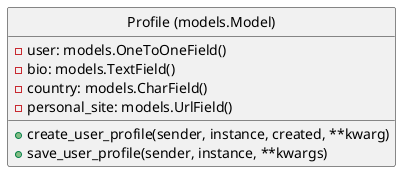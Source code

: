@startuml

hide circle

class "Profile (models.Model)" as C {
  {field} - user: models.OneToOneField()
  {field} - bio: models.TextField()
  {field} - country: models.CharField()
  {field} - personal_site: models.UrlField()
  {method} + create_user_profile(sender, instance, created, **kwarg)
  {method} + save_user_profile(sender, instance, **kwargs)
}

@enduml
